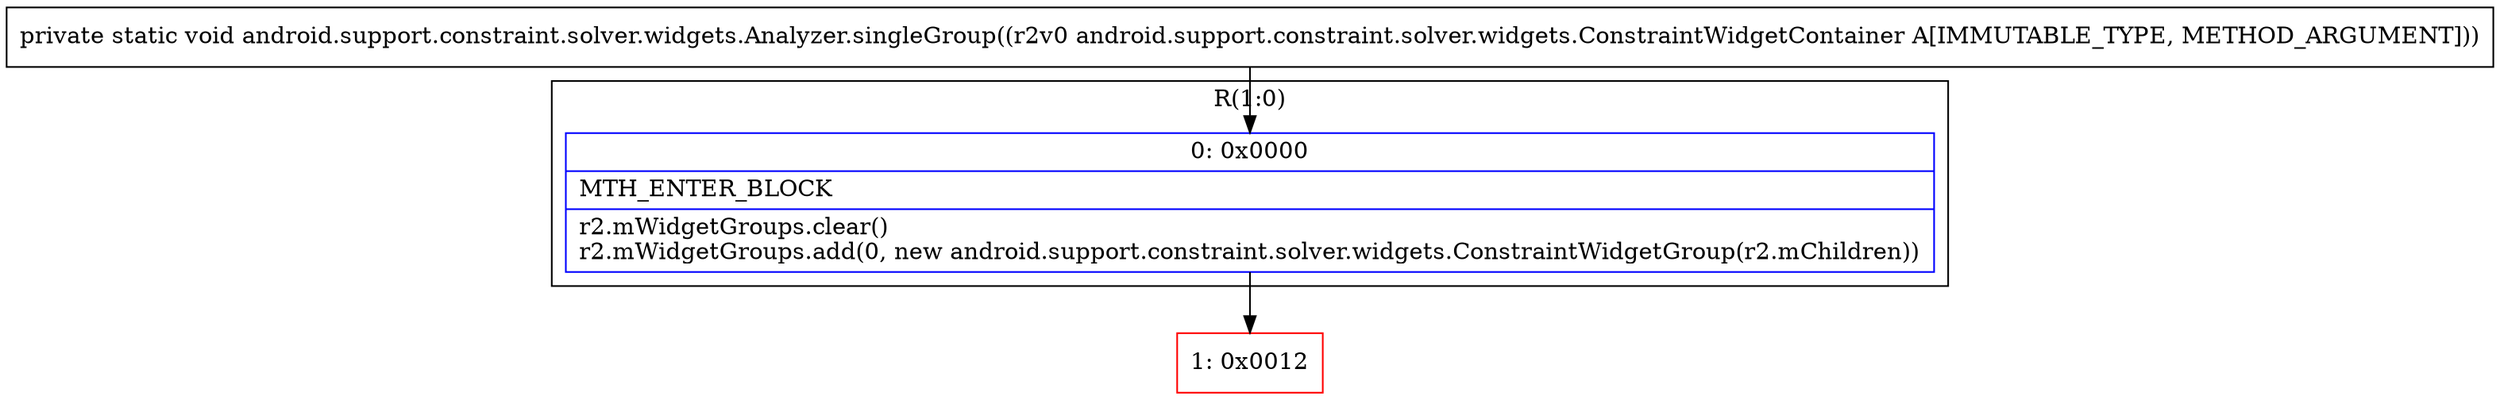 digraph "CFG forandroid.support.constraint.solver.widgets.Analyzer.singleGroup(Landroid\/support\/constraint\/solver\/widgets\/ConstraintWidgetContainer;)V" {
subgraph cluster_Region_1657807202 {
label = "R(1:0)";
node [shape=record,color=blue];
Node_0 [shape=record,label="{0\:\ 0x0000|MTH_ENTER_BLOCK\l|r2.mWidgetGroups.clear()\lr2.mWidgetGroups.add(0, new android.support.constraint.solver.widgets.ConstraintWidgetGroup(r2.mChildren))\l}"];
}
Node_1 [shape=record,color=red,label="{1\:\ 0x0012}"];
MethodNode[shape=record,label="{private static void android.support.constraint.solver.widgets.Analyzer.singleGroup((r2v0 android.support.constraint.solver.widgets.ConstraintWidgetContainer A[IMMUTABLE_TYPE, METHOD_ARGUMENT])) }"];
MethodNode -> Node_0;
Node_0 -> Node_1;
}

